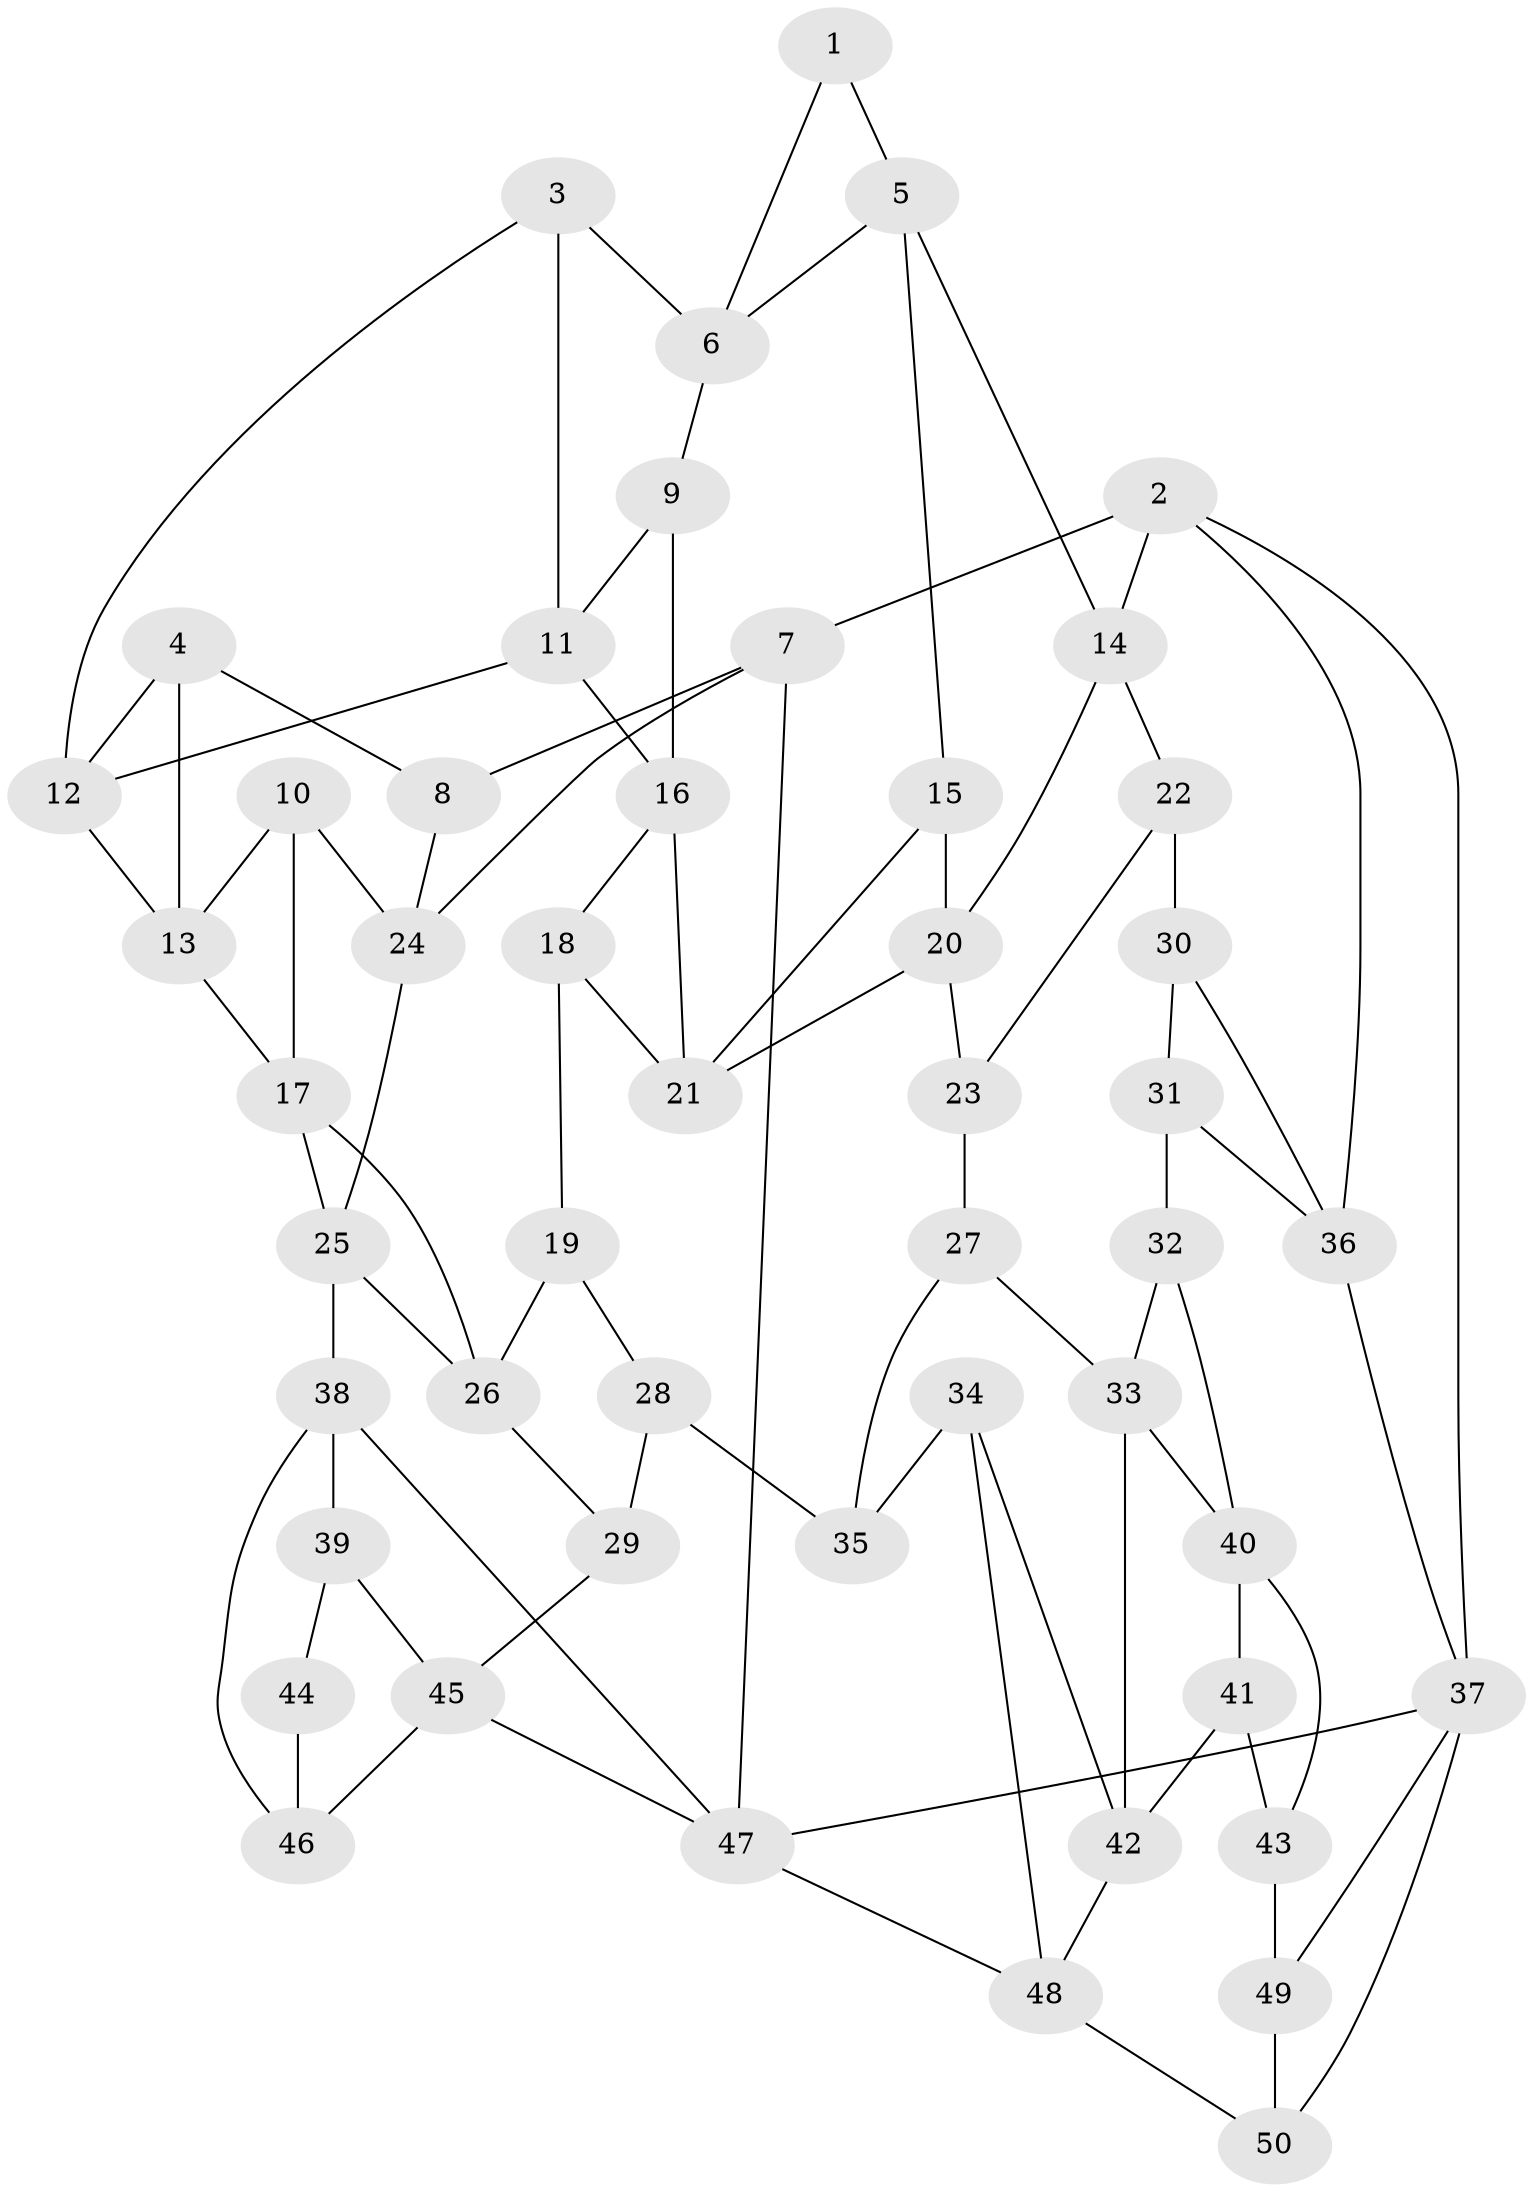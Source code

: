 // original degree distribution, {3: 0.03614457831325301, 5: 0.5180722891566265, 4: 0.2289156626506024, 6: 0.21686746987951808}
// Generated by graph-tools (version 1.1) at 2025/38/03/04/25 23:38:30]
// undirected, 50 vertices, 87 edges
graph export_dot {
  node [color=gray90,style=filled];
  1;
  2;
  3;
  4;
  5;
  6;
  7;
  8;
  9;
  10;
  11;
  12;
  13;
  14;
  15;
  16;
  17;
  18;
  19;
  20;
  21;
  22;
  23;
  24;
  25;
  26;
  27;
  28;
  29;
  30;
  31;
  32;
  33;
  34;
  35;
  36;
  37;
  38;
  39;
  40;
  41;
  42;
  43;
  44;
  45;
  46;
  47;
  48;
  49;
  50;
  1 -- 5 [weight=1.0];
  1 -- 6 [weight=1.0];
  2 -- 7 [weight=1.0];
  2 -- 14 [weight=1.0];
  2 -- 36 [weight=1.0];
  2 -- 37 [weight=1.0];
  3 -- 6 [weight=1.0];
  3 -- 11 [weight=1.0];
  3 -- 12 [weight=1.0];
  4 -- 8 [weight=1.0];
  4 -- 12 [weight=1.0];
  4 -- 13 [weight=1.0];
  5 -- 6 [weight=1.0];
  5 -- 14 [weight=1.0];
  5 -- 15 [weight=1.0];
  6 -- 9 [weight=1.0];
  7 -- 8 [weight=2.0];
  7 -- 24 [weight=1.0];
  7 -- 47 [weight=1.0];
  8 -- 24 [weight=1.0];
  9 -- 11 [weight=1.0];
  9 -- 16 [weight=1.0];
  10 -- 13 [weight=1.0];
  10 -- 17 [weight=1.0];
  10 -- 24 [weight=1.0];
  11 -- 12 [weight=1.0];
  11 -- 16 [weight=1.0];
  12 -- 13 [weight=1.0];
  13 -- 17 [weight=1.0];
  14 -- 20 [weight=1.0];
  14 -- 22 [weight=1.0];
  15 -- 20 [weight=1.0];
  15 -- 21 [weight=1.0];
  16 -- 18 [weight=1.0];
  16 -- 21 [weight=1.0];
  17 -- 25 [weight=1.0];
  17 -- 26 [weight=1.0];
  18 -- 19 [weight=1.0];
  18 -- 21 [weight=1.0];
  19 -- 26 [weight=1.0];
  19 -- 28 [weight=1.0];
  20 -- 21 [weight=1.0];
  20 -- 23 [weight=1.0];
  22 -- 23 [weight=1.0];
  22 -- 30 [weight=2.0];
  23 -- 27 [weight=1.0];
  24 -- 25 [weight=1.0];
  25 -- 26 [weight=1.0];
  25 -- 38 [weight=1.0];
  26 -- 29 [weight=1.0];
  27 -- 33 [weight=1.0];
  27 -- 35 [weight=1.0];
  28 -- 29 [weight=1.0];
  28 -- 35 [weight=2.0];
  29 -- 45 [weight=1.0];
  30 -- 31 [weight=1.0];
  30 -- 36 [weight=1.0];
  31 -- 32 [weight=1.0];
  31 -- 36 [weight=1.0];
  32 -- 33 [weight=1.0];
  32 -- 40 [weight=1.0];
  33 -- 40 [weight=1.0];
  33 -- 42 [weight=1.0];
  34 -- 35 [weight=1.0];
  34 -- 42 [weight=1.0];
  34 -- 48 [weight=1.0];
  36 -- 37 [weight=1.0];
  37 -- 47 [weight=1.0];
  37 -- 49 [weight=1.0];
  37 -- 50 [weight=1.0];
  38 -- 39 [weight=1.0];
  38 -- 46 [weight=1.0];
  38 -- 47 [weight=1.0];
  39 -- 44 [weight=1.0];
  39 -- 45 [weight=1.0];
  40 -- 41 [weight=1.0];
  40 -- 43 [weight=1.0];
  41 -- 42 [weight=1.0];
  41 -- 43 [weight=1.0];
  42 -- 48 [weight=1.0];
  43 -- 49 [weight=2.0];
  44 -- 46 [weight=2.0];
  45 -- 46 [weight=1.0];
  45 -- 47 [weight=1.0];
  47 -- 48 [weight=1.0];
  48 -- 50 [weight=1.0];
  49 -- 50 [weight=1.0];
}

